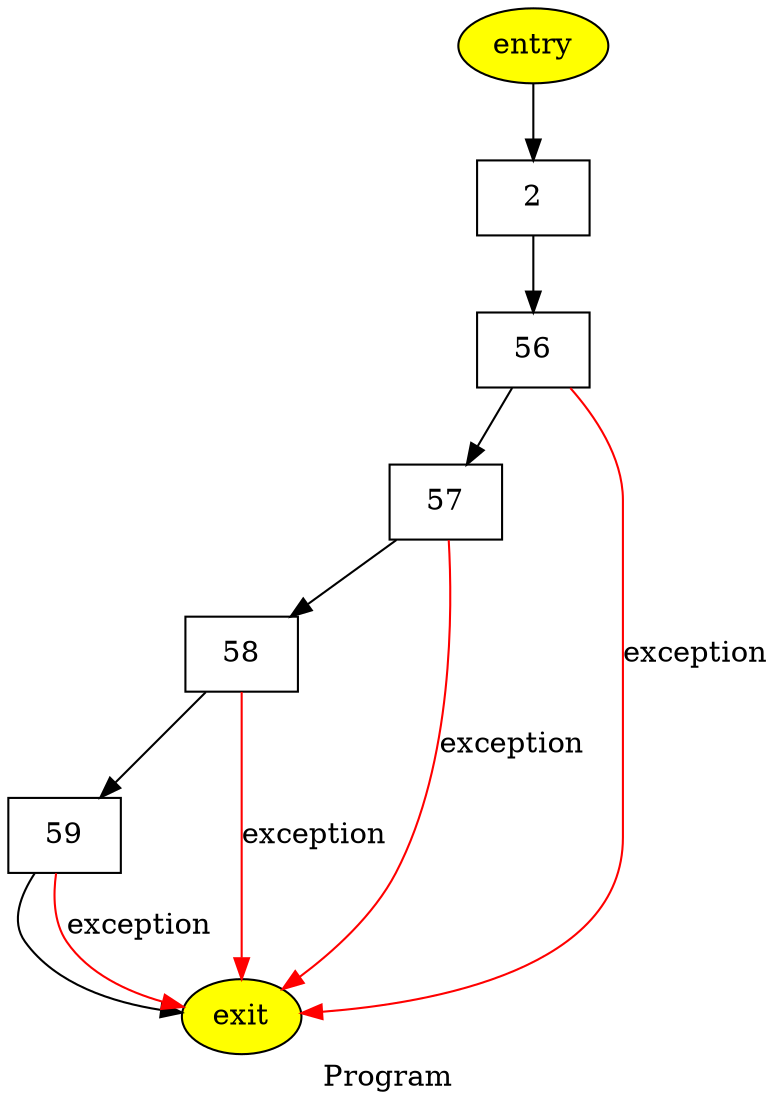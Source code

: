 digraph CFG {
node [shape="box"]
label = "Program"
n1 [label="entry", shape="ellipse", style="filled", fillcolor="yellow"]
n2 [label="2"]
n3 [label="56"]
n4 [label="57"]
n5 [label="58"]
n6 [label="59"]
n7 [label="exit", shape="ellipse", style="filled", fillcolor="yellow"]
n1 -> n2 []
n2 -> n3 []
n3 -> n4 []
n3 -> n7 [color="red", label="exception"]
n4 -> n5 []
n4 -> n7 [color="red", label="exception"]
n5 -> n6 []
n5 -> n7 [color="red", label="exception"]
n6 -> n7 []
n6 -> n7 [color="red", label="exception"]
}
